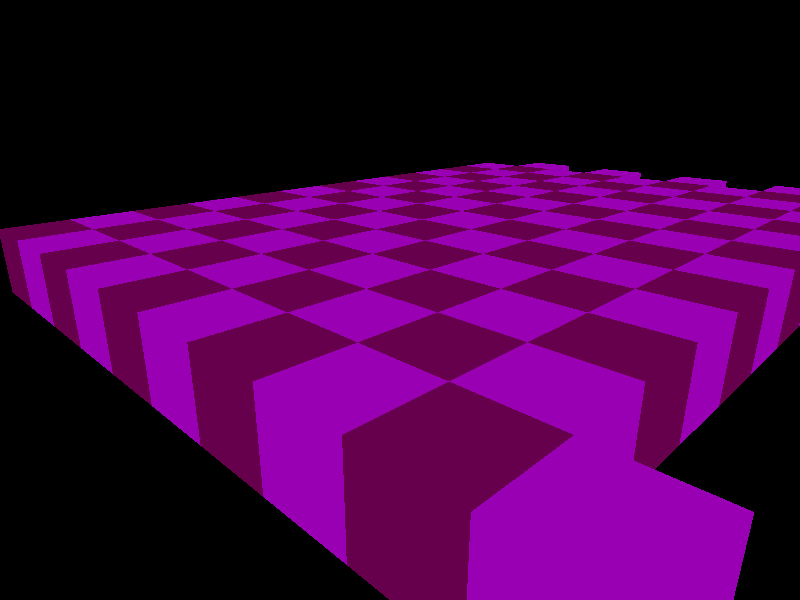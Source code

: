 //September 14, 2015
//Statue Project 2nd Try


//Scene Setup:
background {
	rgb <0,0,0>
}

camera {
	location <10,5,10>
	look_at <0,0,0>
}

light_source{
	<0,1,-5>
	rgb <1,1,1>
}

//Colors:
#declare TableLightColor = texture {
	pigment{
		rgb <.6,0,.7>
	}
};

#declare TableDarkColor = texture {
	pigment{
		rgb <.4,0,.3>
	}
};

//Table:	
#declare TableSquare = box {
	<-1,-1,-1>
	<1,1,1>
};

#declare TwoSquares = union {
	object {
		TableSquare
		texture {TableLightColor}
		translate <-3,0,0>
	}
	object {
		TableSquare
		texture {TableDarkColor}
		translate <-1,0,0>
	}
};

#declare NumSquares = 1;
#declare Index = -4;
#declare sideoffset = -8;
#declare Table = union {
	#while (Index <= NumSquares)
			object {
				TwoSquares
				translate <4*Index,0,0>
			}			
			object{
				TwoSquares
				translate<4*Index+2,0,2>
			}
			object{
				TwoSquares
				translate<4*Index,0,4>
			}
			object{
				TwoSquares
				translate<4*Index,0,-4>
			}
			object{
				TwoSquares
				translate<4*Index+2,0,-2>
			}
			object{
				TwoSquares
				translate<4*Index+2,0,6>
			}
			object{
				TwoSquares
				translate<4*Index+2,0,-6>
			}
			object{
				TwoSquares
				translate<4*Index,0,-8>
			}
			object{
				TwoSquares
				translate<4*Index+2,0,-10>
			}
			object{
				TableSquare
				texture {TableLightColor}
				translate <5,0,sideoffset>
			}
		#declare Index = Index+1;
		#declare sideoffset = sideoffset+4;
	#end
};

object {
	Table
}

//Chess Piece

#declare ChessTorus = torus {
	2
	1
};

#declare ChessCone = cone {
	<0,2,0> //point 1
	.3 //radius of point 1
	<1,2,3> //point 2
	1 //radius of point 2
};











